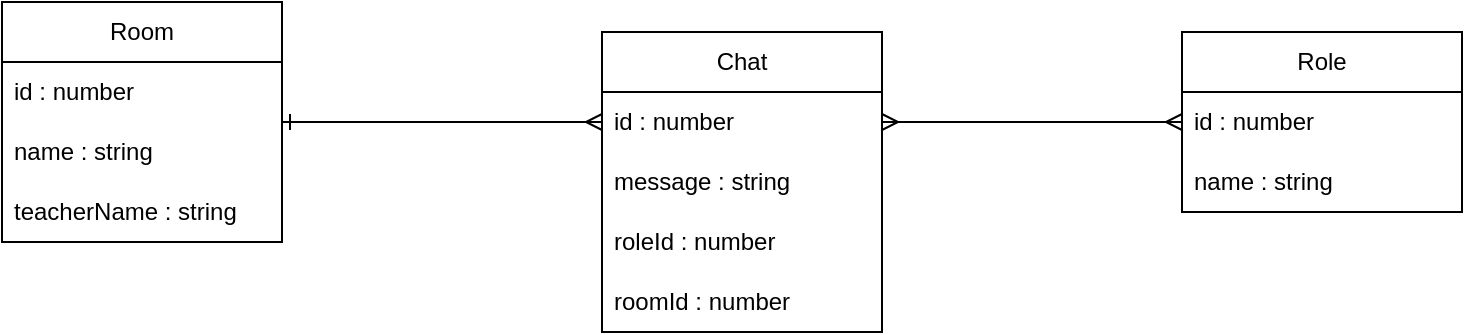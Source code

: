 <mxfile>
    <diagram id="qo2kMWw1S0tXvv6bRvVw" name="ERD">
        <mxGraphModel dx="1100" dy="812" grid="1" gridSize="10" guides="1" tooltips="1" connect="1" arrows="1" fold="1" page="1" pageScale="1" pageWidth="850" pageHeight="1100" math="0" shadow="0">
            <root>
                <mxCell id="0"/>
                <mxCell id="1" parent="0"/>
                <mxCell id="25" style="edgeStyle=none;html=1;entryX=0;entryY=0.5;entryDx=0;entryDy=0;startArrow=ERone;startFill=0;endArrow=ERmany;endFill=0;" parent="1" source="2" target="8" edge="1">
                    <mxGeometry relative="1" as="geometry"/>
                </mxCell>
                <mxCell id="2" value="Room" style="swimlane;fontStyle=0;childLayout=stackLayout;horizontal=1;startSize=30;horizontalStack=0;resizeParent=1;resizeParentMax=0;resizeLast=0;collapsible=1;marginBottom=0;whiteSpace=wrap;html=1;" parent="1" vertex="1">
                    <mxGeometry x="250" y="215" width="140" height="120" as="geometry"/>
                </mxCell>
                <mxCell id="4" value="id : number" style="text;strokeColor=none;fillColor=none;align=left;verticalAlign=middle;spacingLeft=4;spacingRight=4;overflow=hidden;points=[[0,0.5],[1,0.5]];portConstraint=eastwest;rotatable=0;whiteSpace=wrap;html=1;" parent="2" vertex="1">
                    <mxGeometry y="30" width="140" height="30" as="geometry"/>
                </mxCell>
                <mxCell id="5" value="name : string" style="text;strokeColor=none;fillColor=none;align=left;verticalAlign=middle;spacingLeft=4;spacingRight=4;overflow=hidden;points=[[0,0.5],[1,0.5]];portConstraint=eastwest;rotatable=0;whiteSpace=wrap;html=1;" parent="2" vertex="1">
                    <mxGeometry y="60" width="140" height="30" as="geometry"/>
                </mxCell>
                <mxCell id="33" value="teacherName : string" style="text;strokeColor=none;fillColor=none;align=left;verticalAlign=middle;spacingLeft=4;spacingRight=4;overflow=hidden;points=[[0,0.5],[1,0.5]];portConstraint=eastwest;rotatable=0;whiteSpace=wrap;html=1;" parent="2" vertex="1">
                    <mxGeometry y="90" width="140" height="30" as="geometry"/>
                </mxCell>
                <mxCell id="6" value="&lt;span style=&quot;text-align: left;&quot;&gt;Chat&lt;/span&gt;" style="swimlane;fontStyle=0;childLayout=stackLayout;horizontal=1;startSize=30;horizontalStack=0;resizeParent=1;resizeParentMax=0;resizeLast=0;collapsible=1;marginBottom=0;whiteSpace=wrap;html=1;" parent="1" vertex="1">
                    <mxGeometry x="550" y="230" width="140" height="150" as="geometry"/>
                </mxCell>
                <mxCell id="8" value="id : number" style="text;strokeColor=none;fillColor=none;align=left;verticalAlign=middle;spacingLeft=4;spacingRight=4;overflow=hidden;points=[[0,0.5],[1,0.5]];portConstraint=eastwest;rotatable=0;whiteSpace=wrap;html=1;" parent="6" vertex="1">
                    <mxGeometry y="30" width="140" height="30" as="geometry"/>
                </mxCell>
                <mxCell id="9" value="message : string" style="text;strokeColor=none;fillColor=none;align=left;verticalAlign=middle;spacingLeft=4;spacingRight=4;overflow=hidden;points=[[0,0.5],[1,0.5]];portConstraint=eastwest;rotatable=0;whiteSpace=wrap;html=1;" parent="6" vertex="1">
                    <mxGeometry y="60" width="140" height="30" as="geometry"/>
                </mxCell>
                <mxCell id="18" value="roleId : number" style="text;strokeColor=none;fillColor=none;align=left;verticalAlign=middle;spacingLeft=4;spacingRight=4;overflow=hidden;points=[[0,0.5],[1,0.5]];portConstraint=eastwest;rotatable=0;whiteSpace=wrap;html=1;" parent="6" vertex="1">
                    <mxGeometry y="90" width="140" height="30" as="geometry"/>
                </mxCell>
                <mxCell id="19" value="roomId : number" style="text;strokeColor=none;fillColor=none;align=left;verticalAlign=middle;spacingLeft=4;spacingRight=4;overflow=hidden;points=[[0,0.5],[1,0.5]];portConstraint=eastwest;rotatable=0;whiteSpace=wrap;html=1;" parent="6" vertex="1">
                    <mxGeometry y="120" width="140" height="30" as="geometry"/>
                </mxCell>
                <mxCell id="26" value="&lt;span style=&quot;text-align: left;&quot;&gt;Role&lt;/span&gt;" style="swimlane;fontStyle=0;childLayout=stackLayout;horizontal=1;startSize=30;horizontalStack=0;resizeParent=1;resizeParentMax=0;resizeLast=0;collapsible=1;marginBottom=0;whiteSpace=wrap;html=1;" parent="1" vertex="1">
                    <mxGeometry x="840" y="230" width="140" height="90" as="geometry"/>
                </mxCell>
                <mxCell id="27" value="id : number" style="text;strokeColor=none;fillColor=none;align=left;verticalAlign=middle;spacingLeft=4;spacingRight=4;overflow=hidden;points=[[0,0.5],[1,0.5]];portConstraint=eastwest;rotatable=0;whiteSpace=wrap;html=1;" parent="26" vertex="1">
                    <mxGeometry y="30" width="140" height="30" as="geometry"/>
                </mxCell>
                <mxCell id="28" value="name : string" style="text;strokeColor=none;fillColor=none;align=left;verticalAlign=middle;spacingLeft=4;spacingRight=4;overflow=hidden;points=[[0,0.5],[1,0.5]];portConstraint=eastwest;rotatable=0;whiteSpace=wrap;html=1;" parent="26" vertex="1">
                    <mxGeometry y="60" width="140" height="30" as="geometry"/>
                </mxCell>
                <mxCell id="31" style="edgeStyle=none;html=1;exitX=0;exitY=0.5;exitDx=0;exitDy=0;entryX=1;entryY=0.5;entryDx=0;entryDy=0;startArrow=ERmany;startFill=0;endArrow=ERmany;endFill=0;" parent="1" source="27" target="8" edge="1">
                    <mxGeometry relative="1" as="geometry"/>
                </mxCell>
            </root>
        </mxGraphModel>
    </diagram>
    <diagram id="9rT7qPmOeivZRWK8jsto" name="Workflow">
        <mxGraphModel dx="1294" dy="955" grid="1" gridSize="10" guides="1" tooltips="1" connect="1" arrows="1" fold="1" page="1" pageScale="1" pageWidth="1920" pageHeight="1200" math="0" shadow="0">
            <root>
                <mxCell id="0"/>
                <mxCell id="1" parent="0"/>
                <mxCell id="VLDfOiWNWQy9RsH8pDW6-12" style="edgeStyle=none;html=1;" parent="1" source="VLDfOiWNWQy9RsH8pDW6-1" target="VLDfOiWNWQy9RsH8pDW6-11" edge="1">
                    <mxGeometry relative="1" as="geometry"/>
                </mxCell>
                <mxCell id="VLDfOiWNWQy9RsH8pDW6-14" style="edgeStyle=none;html=1;entryX=0;entryY=0.5;entryDx=0;entryDy=0;" parent="1" source="VLDfOiWNWQy9RsH8pDW6-1" target="VLDfOiWNWQy9RsH8pDW6-13" edge="1">
                    <mxGeometry relative="1" as="geometry">
                        <mxPoint x="620" y="710" as="targetPoint"/>
                    </mxGeometry>
                </mxCell>
                <mxCell id="VLDfOiWNWQy9RsH8pDW6-80" style="edgeStyle=none;html=1;endArrow=classic;endFill=1;entryX=0;entryY=0.5;entryDx=0;entryDy=0;" parent="1" source="VLDfOiWNWQy9RsH8pDW6-1" target="VLDfOiWNWQy9RsH8pDW6-83" edge="1">
                    <mxGeometry relative="1" as="geometry">
                        <mxPoint x="760" y="1010" as="targetPoint"/>
                        <Array as="points">
                            <mxPoint x="580" y="990"/>
                        </Array>
                    </mxGeometry>
                </mxCell>
                <mxCell id="VLDfOiWNWQy9RsH8pDW6-90" value="Request" style="edgeLabel;html=1;align=center;verticalAlign=middle;resizable=0;points=[];" parent="VLDfOiWNWQy9RsH8pDW6-80" vertex="1" connectable="0">
                    <mxGeometry x="-0.345" y="3" relative="1" as="geometry">
                        <mxPoint x="1" as="offset"/>
                    </mxGeometry>
                </mxCell>
                <mxCell id="VLDfOiWNWQy9RsH8pDW6-1" value="Anoymous User" style="rounded=1;whiteSpace=wrap;html=1;" parent="1" vertex="1">
                    <mxGeometry x="510" y="570" width="100" height="100" as="geometry"/>
                </mxCell>
                <mxCell id="VLDfOiWNWQy9RsH8pDW6-27" style="edgeStyle=none;html=1;" parent="1" source="VLDfOiWNWQy9RsH8pDW6-3" target="VLDfOiWNWQy9RsH8pDW6-15" edge="1">
                    <mxGeometry relative="1" as="geometry"/>
                </mxCell>
                <mxCell id="VLDfOiWNWQy9RsH8pDW6-28" value="Response" style="edgeLabel;html=1;align=center;verticalAlign=middle;resizable=0;points=[];" parent="VLDfOiWNWQy9RsH8pDW6-27" vertex="1" connectable="0">
                    <mxGeometry x="0.265" y="2" relative="1" as="geometry">
                        <mxPoint as="offset"/>
                    </mxGeometry>
                </mxCell>
                <mxCell id="VLDfOiWNWQy9RsH8pDW6-43" style="edgeStyle=none;html=1;entryX=0;entryY=0.5;entryDx=0;entryDy=0;" parent="1" source="VLDfOiWNWQy9RsH8pDW6-3" target="VLDfOiWNWQy9RsH8pDW6-29" edge="1">
                    <mxGeometry relative="1" as="geometry"/>
                </mxCell>
                <mxCell id="VLDfOiWNWQy9RsH8pDW6-87" style="edgeStyle=none;html=1;endArrow=classic;endFill=1;entryX=1;entryY=0.5;entryDx=0;entryDy=0;exitX=0.5;exitY=0;exitDx=0;exitDy=0;" parent="1" source="VLDfOiWNWQy9RsH8pDW6-62" target="VLDfOiWNWQy9RsH8pDW6-85" edge="1">
                    <mxGeometry relative="1" as="geometry">
                        <mxPoint x="1200" y="280" as="targetPoint"/>
                        <Array as="points">
                            <mxPoint x="1470" y="320"/>
                            <mxPoint x="1210" y="270"/>
                        </Array>
                    </mxGeometry>
                </mxCell>
                <mxCell id="VLDfOiWNWQy9RsH8pDW6-88" value="Response" style="edgeLabel;html=1;align=center;verticalAlign=middle;resizable=0;points=[];" parent="VLDfOiWNWQy9RsH8pDW6-87" vertex="1" connectable="0">
                    <mxGeometry x="-0.368" y="-1" relative="1" as="geometry">
                        <mxPoint x="-167" y="-45" as="offset"/>
                    </mxGeometry>
                </mxCell>
                <mxCell id="VLDfOiWNWQy9RsH8pDW6-91" style="edgeStyle=none;html=1;endArrow=classic;endFill=1;entryX=0;entryY=0.5;entryDx=0;entryDy=0;" parent="1" source="VLDfOiWNWQy9RsH8pDW6-3" target="VLDfOiWNWQy9RsH8pDW6-92" edge="1">
                    <mxGeometry relative="1" as="geometry">
                        <mxPoint x="1500" y="630" as="targetPoint"/>
                    </mxGeometry>
                </mxCell>
                <mxCell id="VLDfOiWNWQy9RsH8pDW6-3" value="Backend" style="rounded=1;whiteSpace=wrap;html=1;" parent="1" vertex="1">
                    <mxGeometry x="1290" y="570" width="100" height="100" as="geometry"/>
                </mxCell>
                <mxCell id="VLDfOiWNWQy9RsH8pDW6-31" style="edgeStyle=none;html=1;entryX=0;entryY=0.25;entryDx=0;entryDy=0;" parent="1" source="VLDfOiWNWQy9RsH8pDW6-11" target="VLDfOiWNWQy9RsH8pDW6-3" edge="1">
                    <mxGeometry relative="1" as="geometry">
                        <mxPoint x="1460" y="550" as="targetPoint"/>
                        <Array as="points">
                            <mxPoint x="1150" y="530"/>
                        </Array>
                    </mxGeometry>
                </mxCell>
                <mxCell id="VLDfOiWNWQy9RsH8pDW6-32" value="Request" style="edgeLabel;html=1;align=center;verticalAlign=middle;resizable=0;points=[];" parent="VLDfOiWNWQy9RsH8pDW6-31" vertex="1" connectable="0">
                    <mxGeometry x="-0.407" y="1" relative="1" as="geometry">
                        <mxPoint x="47" y="7" as="offset"/>
                    </mxGeometry>
                </mxCell>
                <mxCell id="VLDfOiWNWQy9RsH8pDW6-52" style="edgeStyle=none;html=1;dashed=1;" parent="1" source="VLDfOiWNWQy9RsH8pDW6-11" target="VLDfOiWNWQy9RsH8pDW6-38" edge="1">
                    <mxGeometry relative="1" as="geometry"/>
                </mxCell>
                <mxCell id="VLDfOiWNWQy9RsH8pDW6-53" value="After get Response" style="edgeLabel;html=1;align=center;verticalAlign=middle;resizable=0;points=[];" parent="VLDfOiWNWQy9RsH8pDW6-52" vertex="1" connectable="0">
                    <mxGeometry x="-0.02" y="3" relative="1" as="geometry">
                        <mxPoint as="offset"/>
                    </mxGeometry>
                </mxCell>
                <mxCell id="VLDfOiWNWQy9RsH8pDW6-11" value="Create Room" style="rounded=1;whiteSpace=wrap;html=1;" parent="1" vertex="1">
                    <mxGeometry x="700" y="370" width="100" height="100" as="geometry"/>
                </mxCell>
                <mxCell id="VLDfOiWNWQy9RsH8pDW6-23" style="edgeStyle=none;html=1;" parent="1" source="VLDfOiWNWQy9RsH8pDW6-13" target="VLDfOiWNWQy9RsH8pDW6-3" edge="1">
                    <mxGeometry relative="1" as="geometry">
                        <Array as="points">
                            <mxPoint x="1070" y="770"/>
                        </Array>
                    </mxGeometry>
                </mxCell>
                <mxCell id="VLDfOiWNWQy9RsH8pDW6-24" value="Request" style="edgeLabel;html=1;align=center;verticalAlign=middle;resizable=0;points=[];" parent="VLDfOiWNWQy9RsH8pDW6-23" vertex="1" connectable="0">
                    <mxGeometry x="-0.267" y="1" relative="1" as="geometry">
                        <mxPoint as="offset"/>
                    </mxGeometry>
                </mxCell>
                <mxCell id="VLDfOiWNWQy9RsH8pDW6-25" value="Get" style="edgeLabel;html=1;align=center;verticalAlign=middle;resizable=0;points=[];" parent="VLDfOiWNWQy9RsH8pDW6-23" vertex="1" connectable="0">
                    <mxGeometry x="-0.267" y="1" relative="1" as="geometry">
                        <mxPoint x="-3" y="18" as="offset"/>
                    </mxGeometry>
                </mxCell>
                <mxCell id="VLDfOiWNWQy9RsH8pDW6-47" value="After get Response" style="edgeStyle=none;html=1;dashed=1;" parent="1" source="VLDfOiWNWQy9RsH8pDW6-13" target="VLDfOiWNWQy9RsH8pDW6-38" edge="1">
                    <mxGeometry relative="1" as="geometry">
                        <Array as="points"/>
                    </mxGeometry>
                </mxCell>
                <mxCell id="VLDfOiWNWQy9RsH8pDW6-13" value="Join Room" style="rounded=1;whiteSpace=wrap;html=1;" parent="1" vertex="1">
                    <mxGeometry x="700" y="790" width="100" height="100" as="geometry"/>
                </mxCell>
                <mxCell id="VLDfOiWNWQy9RsH8pDW6-39" style="edgeStyle=none;html=1;" parent="1" source="VLDfOiWNWQy9RsH8pDW6-15" target="VLDfOiWNWQy9RsH8pDW6-38" edge="1">
                    <mxGeometry relative="1" as="geometry"/>
                </mxCell>
                <mxCell id="VLDfOiWNWQy9RsH8pDW6-15" value="Room ID" style="rounded=1;whiteSpace=wrap;html=1;fillColor=#6a00ff;fontColor=#ffffff;strokeColor=#3700CC;" parent="1" vertex="1">
                    <mxGeometry x="940" y="600" width="110" height="60" as="geometry"/>
                </mxCell>
                <mxCell id="VLDfOiWNWQy9RsH8pDW6-29" value="GenKey ID Room" style="rounded=1;whiteSpace=wrap;html=1;fillColor=#6a00ff;fontColor=#ffffff;strokeColor=#3700CC;" parent="1" vertex="1">
                    <mxGeometry x="1430" y="760" width="100" height="100" as="geometry"/>
                </mxCell>
                <mxCell id="VLDfOiWNWQy9RsH8pDW6-38" value="Live Room" style="rounded=1;whiteSpace=wrap;html=1;" parent="1" vertex="1">
                    <mxGeometry x="700" y="570" width="100" height="100" as="geometry"/>
                </mxCell>
                <mxCell id="VLDfOiWNWQy9RsH8pDW6-60" value="Answer" style="rounded=1;whiteSpace=wrap;html=1;" parent="1" vertex="1">
                    <mxGeometry x="800" y="950" width="100" height="40" as="geometry"/>
                </mxCell>
                <mxCell id="VLDfOiWNWQy9RsH8pDW6-97" style="edgeStyle=none;html=1;endArrow=none;endFill=0;" parent="1" source="VLDfOiWNWQy9RsH8pDW6-62" target="VLDfOiWNWQy9RsH8pDW6-96" edge="1">
                    <mxGeometry relative="1" as="geometry"/>
                </mxCell>
                <mxCell id="VLDfOiWNWQy9RsH8pDW6-62" value="Gen Random Name" style="rounded=1;whiteSpace=wrap;html=1;" parent="1" vertex="1">
                    <mxGeometry x="1630" y="520" width="100" height="100" as="geometry"/>
                </mxCell>
                <mxCell id="VLDfOiWNWQy9RsH8pDW6-75" value="Room ID" style="rounded=1;whiteSpace=wrap;html=1;" parent="1" vertex="1">
                    <mxGeometry x="800" y="180" width="100" height="40" as="geometry"/>
                </mxCell>
                <mxCell id="VLDfOiWNWQy9RsH8pDW6-76" value="Name" style="rounded=1;whiteSpace=wrap;html=1;" parent="1" vertex="1">
                    <mxGeometry x="800" y="250" width="100" height="40" as="geometry"/>
                </mxCell>
                <mxCell id="VLDfOiWNWQy9RsH8pDW6-79" value="Ask" style="rounded=1;whiteSpace=wrap;html=1;" parent="1" vertex="1">
                    <mxGeometry x="800" y="1020" width="100" height="40" as="geometry"/>
                </mxCell>
                <mxCell id="VLDfOiWNWQy9RsH8pDW6-84" style="edgeStyle=none;html=1;endArrow=classic;endFill=1;" parent="1" source="VLDfOiWNWQy9RsH8pDW6-83" target="VLDfOiWNWQy9RsH8pDW6-3" edge="1">
                    <mxGeometry relative="1" as="geometry">
                        <Array as="points">
                            <mxPoint x="1200" y="1000"/>
                        </Array>
                    </mxGeometry>
                </mxCell>
                <mxCell id="VLDfOiWNWQy9RsH8pDW6-83" value="" style="rounded=0;whiteSpace=wrap;html=1;fillColor=none;strokeColor=#0080F0;" parent="1" vertex="1">
                    <mxGeometry x="780" y="930" width="140" height="160" as="geometry"/>
                </mxCell>
                <mxCell id="VLDfOiWNWQy9RsH8pDW6-86" style="edgeStyle=none;html=1;entryX=0.5;entryY=0;entryDx=0;entryDy=0;endArrow=classic;endFill=1;" parent="1" source="VLDfOiWNWQy9RsH8pDW6-85" target="VLDfOiWNWQy9RsH8pDW6-1" edge="1">
                    <mxGeometry relative="1" as="geometry">
                        <Array as="points">
                            <mxPoint x="580" y="280"/>
                        </Array>
                    </mxGeometry>
                </mxCell>
                <mxCell id="VLDfOiWNWQy9RsH8pDW6-85" value="" style="rounded=0;whiteSpace=wrap;html=1;fillColor=none;strokeColor=#00F0C0;" parent="1" vertex="1">
                    <mxGeometry x="780" y="160" width="140" height="160" as="geometry"/>
                </mxCell>
                <mxCell id="VLDfOiWNWQy9RsH8pDW6-94" style="edgeStyle=none;html=1;entryX=0;entryY=0.5;entryDx=0;entryDy=0;endArrow=classic;endFill=1;" parent="1" source="VLDfOiWNWQy9RsH8pDW6-92" target="VLDfOiWNWQy9RsH8pDW6-62" edge="1">
                    <mxGeometry relative="1" as="geometry"/>
                </mxCell>
                <mxCell id="VLDfOiWNWQy9RsH8pDW6-92" value="If Join Room&lt;br&gt;Success" style="rounded=1;whiteSpace=wrap;html=1;" parent="1" vertex="1">
                    <mxGeometry x="1460" y="520" width="100" height="100" as="geometry"/>
                </mxCell>
                <mxCell id="VLDfOiWNWQy9RsH8pDW6-96" value="Create Instance User" style="rounded=1;whiteSpace=wrap;html=1;" parent="1" vertex="1">
                    <mxGeometry x="1630" y="660" width="100" height="60" as="geometry"/>
                </mxCell>
            </root>
        </mxGraphModel>
    </diagram>
    <diagram id="fU1YFVc4dqAYhQakVX-V" name="Host Screen">
        <mxGraphModel dx="1100" dy="812" grid="1" gridSize="10" guides="1" tooltips="1" connect="1" arrows="1" fold="1" page="1" pageScale="1" pageWidth="1920" pageHeight="1200" math="0" shadow="0">
            <root>
                <mxCell id="0"/>
                <mxCell id="1" parent="0"/>
                <mxCell id="s-NHIUzT8mjsKX0eW3wo-3" value="&lt;span style=&quot;color: rgb(240, 240, 240); font-family: Helvetica; font-size: 70px; font-style: normal; font-variant-ligatures: normal; font-variant-caps: normal; font-weight: 400; letter-spacing: normal; orphans: 2; text-align: center; text-indent: 0px; text-transform: none; widows: 2; word-spacing: 0px; -webkit-text-stroke-width: 0px; background-color: rgb(42, 37, 47); text-decoration-thickness: initial; text-decoration-style: initial; text-decoration-color: initial; float: none; display: inline !important;&quot;&gt;Room ID&lt;/span&gt;" style="text;whiteSpace=wrap;html=1;fontSize=70;" parent="1" vertex="1">
                    <mxGeometry x="730" y="80" width="360" height="130" as="geometry"/>
                </mxCell>
                <mxCell id="s-NHIUzT8mjsKX0eW3wo-4" value="&lt;span style=&quot;color: rgb(240, 240, 240); font-family: Helvetica; font-style: normal; font-variant-ligatures: normal; font-variant-caps: normal; font-weight: 400; letter-spacing: normal; orphans: 2; text-indent: 0px; text-transform: none; widows: 2; word-spacing: 0px; -webkit-text-stroke-width: 0px; background-color: rgb(42, 37, 47); text-decoration-thickness: initial; text-decoration-style: initial; text-decoration-color: initial; float: none; display: inline !important;&quot;&gt;&lt;font style=&quot;font-size: 60px;&quot;&gt;Host name&lt;/font&gt;&lt;/span&gt;" style="text;whiteSpace=wrap;html=1;fontSize=70;align=center;" parent="1" vertex="1">
                    <mxGeometry x="700" y="200" width="360" height="130" as="geometry"/>
                </mxCell>
                <mxCell id="s-NHIUzT8mjsKX0eW3wo-5" value="&lt;span style=&quot;color: rgb(240, 240, 240); font-family: Helvetica; font-style: normal; font-variant-ligatures: normal; font-variant-caps: normal; font-weight: 400; letter-spacing: normal; orphans: 2; text-indent: 0px; text-transform: none; widows: 2; word-spacing: 0px; -webkit-text-stroke-width: 0px; background-color: rgb(42, 37, 47); text-decoration-thickness: initial; text-decoration-style: initial; text-decoration-color: initial; float: none; display: inline !important;&quot;&gt;&lt;font style=&quot;font-size: 60px;&quot;&gt;Audience Count: 100&lt;/font&gt;&lt;/span&gt;" style="text;whiteSpace=wrap;html=1;fontSize=70;align=center;" parent="1" vertex="1">
                    <mxGeometry x="530" y="1010" width="700" height="130" as="geometry"/>
                </mxCell>
                <mxCell id="s-NHIUzT8mjsKX0eW3wo-6" value="&lt;span style=&quot;color: rgb(240, 240, 240); font-family: Helvetica; font-style: normal; font-variant-ligatures: normal; font-variant-caps: normal; font-weight: 400; letter-spacing: normal; orphans: 2; text-indent: 0px; text-transform: none; widows: 2; word-spacing: 0px; -webkit-text-stroke-width: 0px; background-color: rgb(42, 37, 47); text-decoration-thickness: initial; text-decoration-style: initial; text-decoration-color: initial; float: none; display: inline !important;&quot;&gt;&lt;font style=&quot;font-size: 100px;&quot;&gt;Question&lt;/font&gt;&lt;/span&gt;" style="text;whiteSpace=wrap;html=1;fontSize=70;align=center;" parent="1" vertex="1">
                    <mxGeometry x="510" y="410" width="700" height="130" as="geometry"/>
                </mxCell>
                <mxCell id="o-TXqCFEXiUHsHZF4Yop-1" value="&lt;font style=&quot;font-size: 50px;&quot;&gt;&lt;i&gt;Already Answer&lt;/i&gt;&lt;/font&gt;" style="text;whiteSpace=wrap;html=1;fontSize=70;align=center;" parent="1" vertex="1">
                    <mxGeometry x="1300" y="450" width="480" height="160" as="geometry"/>
                </mxCell>
                <mxCell id="o-TXqCFEXiUHsHZF4Yop-2" value="&lt;span style=&quot;font-family: Helvetica; font-style: normal; font-variant-ligatures: normal; font-variant-caps: normal; font-weight: 400; letter-spacing: normal; orphans: 2; text-indent: 0px; text-transform: none; widows: 2; word-spacing: 0px; -webkit-text-stroke-width: 0px; background-color: rgb(42, 37, 47); text-decoration-thickness: initial; text-decoration-style: initial; text-decoration-color: initial; float: none; display: inline !important;&quot;&gt;&lt;font style=&quot;font-size: 30px;&quot;&gt;1. ลุงตู่จะเป็นนายกต่อไหม 21:00&lt;br&gt;&lt;font color=&quot;#00f078&quot;&gt;&lt;strike&gt;2. เงินจิดิตอลโดนบิดไหม 21:20&lt;/strike&gt;&lt;/font&gt;&lt;br&gt;&lt;/font&gt;&lt;/span&gt;" style="text;whiteSpace=wrap;html=1;fontSize=70;align=center;" parent="1" vertex="1">
                    <mxGeometry x="500" y="580" width="560" height="290" as="geometry"/>
                </mxCell>
                <mxCell id="o-TXqCFEXiUHsHZF4Yop-5" value="&lt;div style=&quot;text-align: left;&quot;&gt;&lt;span style=&quot;font-size: 30px;&quot;&gt;-&lt;/span&gt;&lt;/div&gt;&lt;span style=&quot;color: rgb(240, 240, 240); font-family: Helvetica; font-style: normal; font-variant-ligatures: normal; font-variant-caps: normal; font-weight: 400; letter-spacing: normal; orphans: 2; text-indent: 0px; text-transform: none; widows: 2; word-spacing: 0px; -webkit-text-stroke-width: 0px; background-color: rgb(42, 37, 47); text-decoration-thickness: initial; text-decoration-style: initial; text-decoration-color: initial; float: none; display: inline !important;&quot;&gt;&lt;div style=&quot;text-align: left;&quot;&gt;&lt;span style=&quot;font-size: 30px;&quot;&gt;2. แน่นอนคับ 21:21&lt;/span&gt;&lt;/div&gt;&lt;/span&gt;" style="text;whiteSpace=wrap;html=1;fontSize=70;align=center;" parent="1" vertex="1">
                    <mxGeometry x="1290" y="570" width="440" height="290" as="geometry"/>
                </mxCell>
            </root>
        </mxGraphModel>
    </diagram>
    <diagram id="9JCJNSiyZUDOMBvEhPqs" name="Anonymous User">
        <mxGraphModel dx="1100" dy="812" grid="1" gridSize="10" guides="1" tooltips="1" connect="1" arrows="1" fold="1" page="1" pageScale="1" pageWidth="1920" pageHeight="1200" math="0" shadow="0">
            <root>
                <mxCell id="0"/>
                <mxCell id="1" parent="0"/>
                <mxCell id="HprAMixxBDSzLhLsrvy8-1" value="&lt;span style=&quot;color: rgb(240, 240, 240); font-family: Helvetica; font-size: 70px; font-style: normal; font-variant-ligatures: normal; font-variant-caps: normal; font-weight: 400; letter-spacing: normal; orphans: 2; text-align: center; text-indent: 0px; text-transform: none; widows: 2; word-spacing: 0px; -webkit-text-stroke-width: 0px; background-color: rgb(42, 37, 47); text-decoration-thickness: initial; text-decoration-style: initial; text-decoration-color: initial; float: none; display: inline !important;&quot;&gt;Room ID&lt;/span&gt;" style="text;whiteSpace=wrap;html=1;fontSize=70;" parent="1" vertex="1">
                    <mxGeometry x="720" y="40" width="360" height="130" as="geometry"/>
                </mxCell>
                <mxCell id="HprAMixxBDSzLhLsrvy8-2" value="&lt;span style=&quot;color: rgb(240, 240, 240); font-family: Helvetica; font-style: normal; font-variant-ligatures: normal; font-variant-caps: normal; font-weight: 400; letter-spacing: normal; orphans: 2; text-indent: 0px; text-transform: none; widows: 2; word-spacing: 0px; -webkit-text-stroke-width: 0px; background-color: rgb(42, 37, 47); text-decoration-thickness: initial; text-decoration-style: initial; text-decoration-color: initial; float: none; display: inline !important;&quot;&gt;&lt;font style=&quot;font-size: 60px;&quot;&gt;Host name&lt;/font&gt;&lt;/span&gt;" style="text;whiteSpace=wrap;html=1;fontSize=70;align=center;" parent="1" vertex="1">
                    <mxGeometry x="690" y="180" width="360" height="130" as="geometry"/>
                </mxCell>
                <mxCell id="HprAMixxBDSzLhLsrvy8-3" value="&lt;span style=&quot;color: rgb(240, 240, 240); font-family: Helvetica; font-style: normal; font-variant-ligatures: normal; font-variant-caps: normal; font-weight: 400; letter-spacing: normal; orphans: 2; text-indent: 0px; text-transform: none; widows: 2; word-spacing: 0px; -webkit-text-stroke-width: 0px; background-color: rgb(42, 37, 47); text-decoration-thickness: initial; text-decoration-style: initial; text-decoration-color: initial; float: none; display: inline !important;&quot;&gt;&lt;font style=&quot;font-size: 60px;&quot;&gt;Audience Count: 100&lt;/font&gt;&lt;/span&gt;" style="text;whiteSpace=wrap;html=1;fontSize=70;align=center;" parent="1" vertex="1">
                    <mxGeometry x="1200" y="110" width="700" height="130" as="geometry"/>
                </mxCell>
                <mxCell id="HprAMixxBDSzLhLsrvy8-4" value="&lt;span style=&quot;color: rgb(240, 240, 240); font-family: Helvetica; font-style: normal; font-variant-ligatures: normal; font-variant-caps: normal; font-weight: 400; letter-spacing: normal; orphans: 2; text-indent: 0px; text-transform: none; widows: 2; word-spacing: 0px; -webkit-text-stroke-width: 0px; background-color: rgb(42, 37, 47); text-decoration-thickness: initial; text-decoration-style: initial; text-decoration-color: initial; float: none; display: inline !important;&quot;&gt;&lt;font style=&quot;font-size: 100px;&quot;&gt;Question&lt;/font&gt;&lt;/span&gt;" style="text;whiteSpace=wrap;html=1;fontSize=70;align=center;" parent="1" vertex="1">
                    <mxGeometry x="530" y="535" width="700" height="130" as="geometry"/>
                </mxCell>
                <mxCell id="HprAMixxBDSzLhLsrvy8-5" value="&lt;span style=&quot;color: rgb(240, 240, 240); font-family: Helvetica; font-style: normal; font-variant-ligatures: normal; font-variant-caps: normal; font-weight: 400; letter-spacing: normal; orphans: 2; text-indent: 0px; text-transform: none; widows: 2; word-spacing: 0px; -webkit-text-stroke-width: 0px; background-color: rgb(42, 37, 47); text-decoration-thickness: initial; text-decoration-style: initial; text-decoration-color: initial; float: none; display: inline !important;&quot;&gt;&lt;font style=&quot;font-size: 100px;&quot;&gt;Ask&lt;/font&gt;&lt;/span&gt;" style="text;whiteSpace=wrap;html=1;fontSize=70;align=center;" parent="1" vertex="1">
                    <mxGeometry x="305" y="990" width="1150" height="130" as="geometry"/>
                </mxCell>
            </root>
        </mxGraphModel>
    </diagram>
</mxfile>